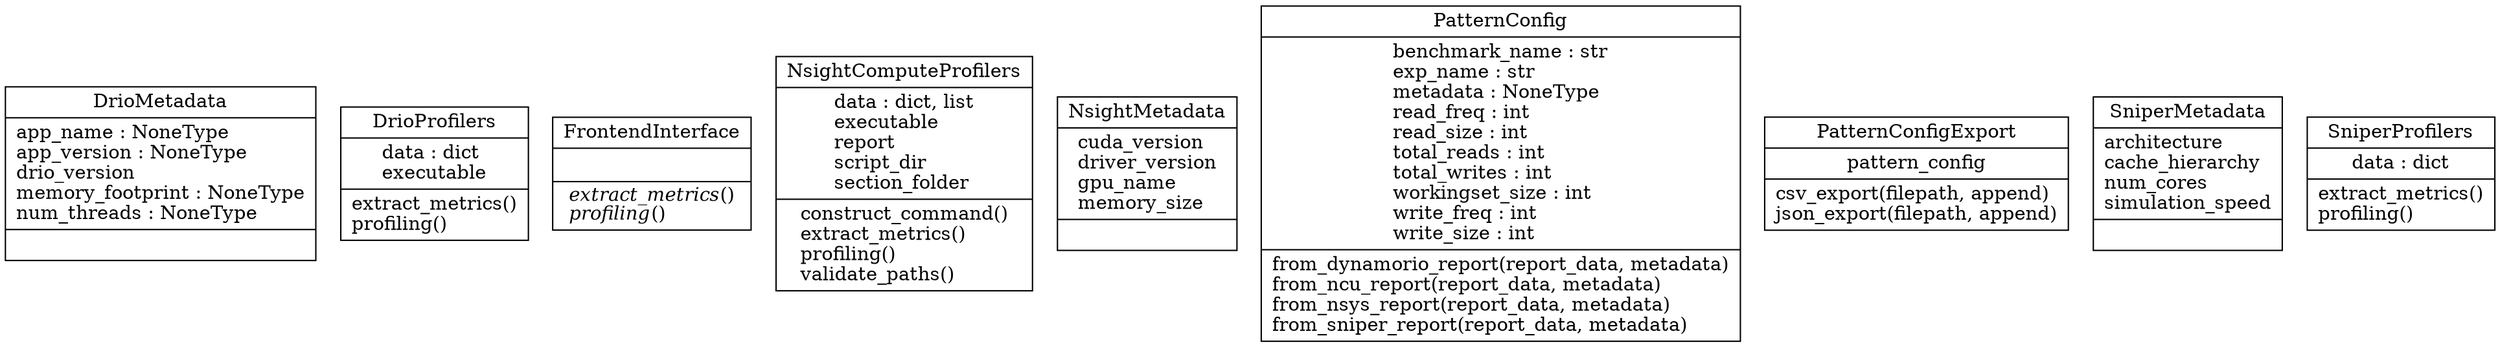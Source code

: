 digraph "classes_MemSysApps" {
rankdir=BT
charset="utf-8"
"memsysapplication.profilers.metadata.drio_meta.DrioMetadata" [color="black", fontcolor="black", label=<{DrioMetadata|app_name : NoneType<br ALIGN="LEFT"/>app_version : NoneType<br ALIGN="LEFT"/>drio_version<br ALIGN="LEFT"/>memory_footprint : NoneType<br ALIGN="LEFT"/>num_threads : NoneType<br ALIGN="LEFT"/>|}>, shape="record", style="solid"];
"memsysapplication.profilers.dynamorio.drio_profilers.DrioProfilers" [color="black", fontcolor="black", label=<{DrioProfilers|data : dict<br ALIGN="LEFT"/>executable<br ALIGN="LEFT"/>|extract_metrics()<br ALIGN="LEFT"/>profiling()<br ALIGN="LEFT"/>}>, shape="record", style="solid"];
"memsysapplication.profilers.FrontendInterface.FrontendInterface" [color="black", fontcolor="black", label=<{FrontendInterface|<br ALIGN="LEFT"/>|<I>extract_metrics</I>()<br ALIGN="LEFT"/><I>profiling</I>()<br ALIGN="LEFT"/>}>, shape="record", style="solid"];
"memsysapplication.profilers.ncu.ncu_profilers.NsightComputeProfilers" [color="black", fontcolor="black", label=<{NsightComputeProfilers|data : dict, list<br ALIGN="LEFT"/>executable<br ALIGN="LEFT"/>report<br ALIGN="LEFT"/>script_dir<br ALIGN="LEFT"/>section_folder<br ALIGN="LEFT"/>|construct_command()<br ALIGN="LEFT"/>extract_metrics()<br ALIGN="LEFT"/>profiling()<br ALIGN="LEFT"/>validate_paths()<br ALIGN="LEFT"/>}>, shape="record", style="solid"];
"memsysapplication.profilers.metadata.nsight_meta.NsightMetadata" [color="black", fontcolor="black", label=<{NsightMetadata|cuda_version<br ALIGN="LEFT"/>driver_version<br ALIGN="LEFT"/>gpu_name<br ALIGN="LEFT"/>memory_size<br ALIGN="LEFT"/>|}>, shape="record", style="solid"];
"memsysapplication.PatternConfig.PatternConfig" [color="black", fontcolor="black", label=<{PatternConfig|benchmark_name : str<br ALIGN="LEFT"/>exp_name : str<br ALIGN="LEFT"/>metadata : NoneType<br ALIGN="LEFT"/>read_freq : int<br ALIGN="LEFT"/>read_size : int<br ALIGN="LEFT"/>total_reads : int<br ALIGN="LEFT"/>total_writes : int<br ALIGN="LEFT"/>workingset_size : int<br ALIGN="LEFT"/>write_freq : int<br ALIGN="LEFT"/>write_size : int<br ALIGN="LEFT"/>|from_dynamorio_report(report_data, metadata)<br ALIGN="LEFT"/>from_ncu_report(report_data, metadata)<br ALIGN="LEFT"/>from_nsys_report(report_data, metadata)<br ALIGN="LEFT"/>from_sniper_report(report_data, metadata)<br ALIGN="LEFT"/>}>, shape="record", style="solid"];
"memsysapplication.PatternConfigExport.PatternConfigExport" [color="black", fontcolor="black", label=<{PatternConfigExport|pattern_config<br ALIGN="LEFT"/>|csv_export(filepath, append)<br ALIGN="LEFT"/>json_export(filepath, append)<br ALIGN="LEFT"/>}>, shape="record", style="solid"];
"memsysapplication.profilers.metadata.sniper_meta.SniperMetadata" [color="black", fontcolor="black", label=<{SniperMetadata|architecture<br ALIGN="LEFT"/>cache_hierarchy<br ALIGN="LEFT"/>num_cores<br ALIGN="LEFT"/>simulation_speed<br ALIGN="LEFT"/>|}>, shape="record", style="solid"];
"memsysapplication.profilers.sniper.sniper_profilers.SniperProfilers" [color="black", fontcolor="black", label=<{SniperProfilers|data : dict<br ALIGN="LEFT"/>|extract_metrics()<br ALIGN="LEFT"/>profiling()<br ALIGN="LEFT"/>}>, shape="record", style="solid"];
}
